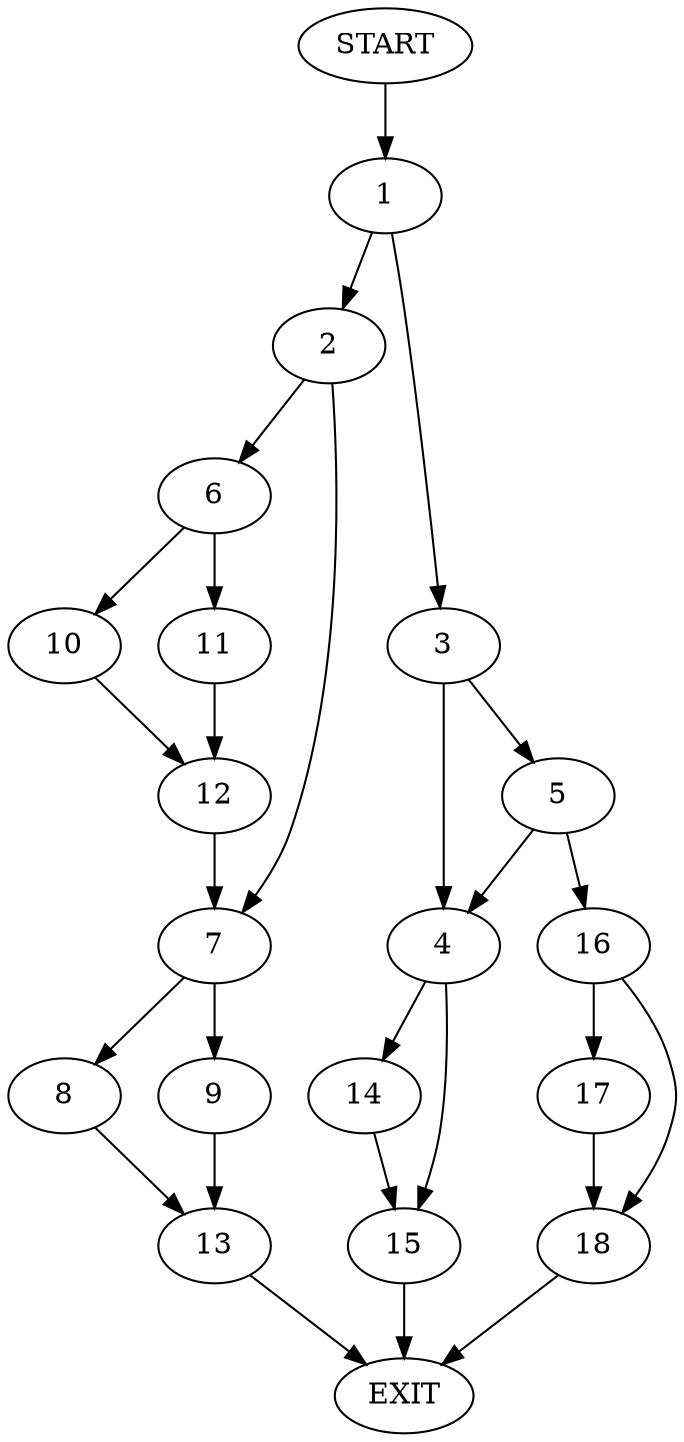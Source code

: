 digraph {
0 [label="START"]
19 [label="EXIT"]
0 -> 1
1 -> 2
1 -> 3
3 -> 4
3 -> 5
2 -> 6
2 -> 7
7 -> 8
7 -> 9
6 -> 10
6 -> 11
10 -> 12
11 -> 12
12 -> 7
8 -> 13
9 -> 13
13 -> 19
4 -> 14
4 -> 15
5 -> 4
5 -> 16
16 -> 17
16 -> 18
17 -> 18
18 -> 19
14 -> 15
15 -> 19
}
